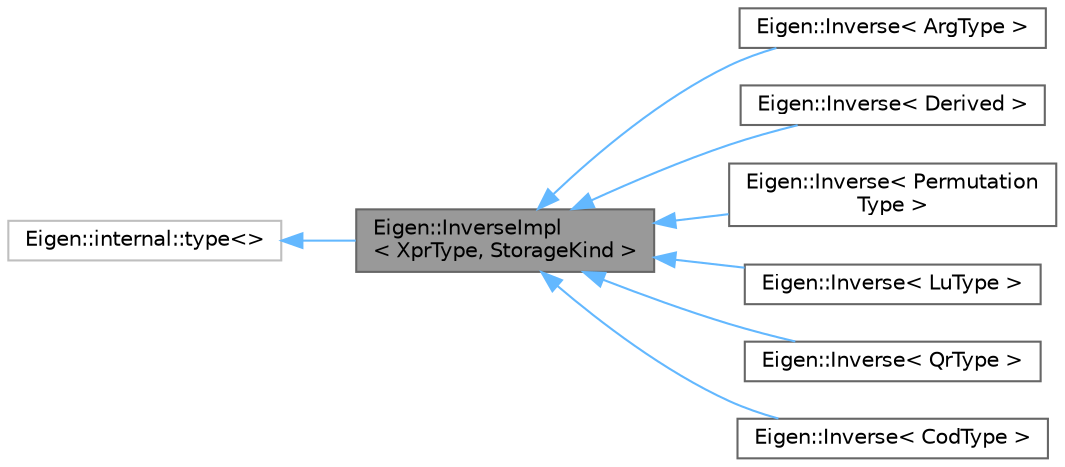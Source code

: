digraph "Eigen::InverseImpl&lt; XprType, StorageKind &gt;"
{
 // LATEX_PDF_SIZE
  bgcolor="transparent";
  edge [fontname=Helvetica,fontsize=10,labelfontname=Helvetica,labelfontsize=10];
  node [fontname=Helvetica,fontsize=10,shape=box,height=0.2,width=0.4];
  rankdir="LR";
  Node1 [id="Node000001",label="Eigen::InverseImpl\l\< XprType, StorageKind \>",height=0.2,width=0.4,color="gray40", fillcolor="grey60", style="filled", fontcolor="black",tooltip=" "];
  Node2 -> Node1 [id="edge8_Node000001_Node000002",dir="back",color="steelblue1",style="solid",tooltip=" "];
  Node2 [id="Node000002",label="Eigen::internal::type\<\>",height=0.2,width=0.4,color="grey75", fillcolor="white", style="filled",URL="$structEigen_1_1internal_1_1generic__xpr__base.html",tooltip=" "];
  Node1 -> Node3 [id="edge9_Node000001_Node000003",dir="back",color="steelblue1",style="solid",tooltip=" "];
  Node3 [id="Node000003",label="Eigen::Inverse\< ArgType \>",height=0.2,width=0.4,color="gray40", fillcolor="white", style="filled",URL="$classEigen_1_1Inverse.html",tooltip=" "];
  Node1 -> Node4 [id="edge10_Node000001_Node000004",dir="back",color="steelblue1",style="solid",tooltip=" "];
  Node4 [id="Node000004",label="Eigen::Inverse\< Derived \>",height=0.2,width=0.4,color="gray40", fillcolor="white", style="filled",URL="$classEigen_1_1Inverse.html",tooltip=" "];
  Node1 -> Node5 [id="edge11_Node000001_Node000005",dir="back",color="steelblue1",style="solid",tooltip=" "];
  Node5 [id="Node000005",label="Eigen::Inverse\< Permutation\lType \>",height=0.2,width=0.4,color="gray40", fillcolor="white", style="filled",URL="$classEigen_1_1Inverse.html",tooltip=" "];
  Node1 -> Node6 [id="edge12_Node000001_Node000006",dir="back",color="steelblue1",style="solid",tooltip=" "];
  Node6 [id="Node000006",label="Eigen::Inverse\< LuType \>",height=0.2,width=0.4,color="gray40", fillcolor="white", style="filled",URL="$classEigen_1_1Inverse.html",tooltip=" "];
  Node1 -> Node7 [id="edge13_Node000001_Node000007",dir="back",color="steelblue1",style="solid",tooltip=" "];
  Node7 [id="Node000007",label="Eigen::Inverse\< QrType \>",height=0.2,width=0.4,color="gray40", fillcolor="white", style="filled",URL="$classEigen_1_1Inverse.html",tooltip=" "];
  Node1 -> Node8 [id="edge14_Node000001_Node000008",dir="back",color="steelblue1",style="solid",tooltip=" "];
  Node8 [id="Node000008",label="Eigen::Inverse\< CodType \>",height=0.2,width=0.4,color="gray40", fillcolor="white", style="filled",URL="$classEigen_1_1Inverse.html",tooltip=" "];
}
